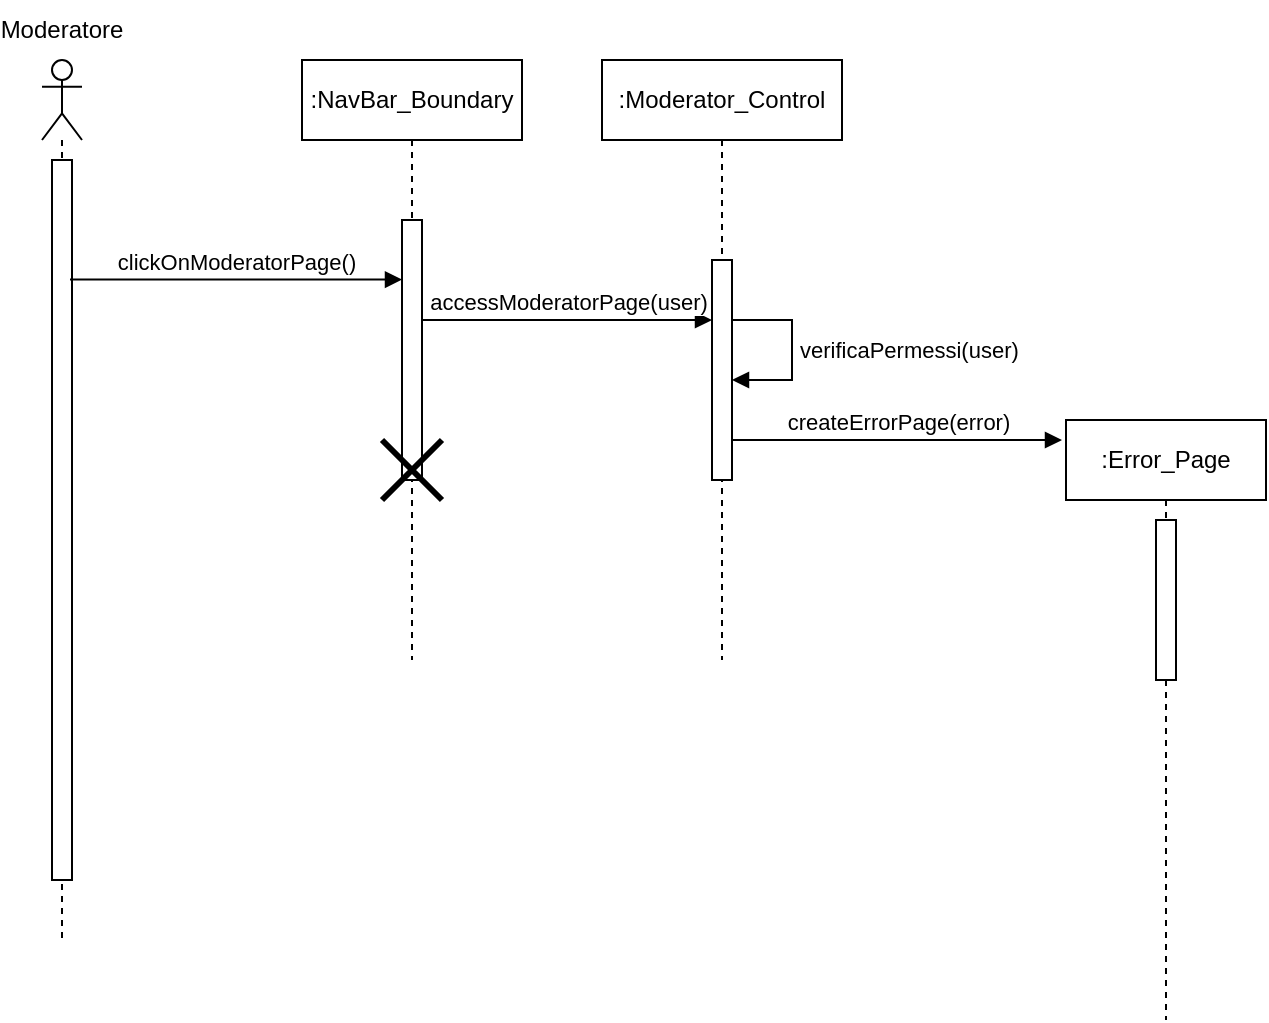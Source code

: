 <mxfile version="26.0.2">
  <diagram name="Page-1" id="zOEEpCLVx3BSE4MT3N1Z">
    <mxGraphModel dx="941" dy="744" grid="1" gridSize="10" guides="1" tooltips="1" connect="1" arrows="1" fold="1" page="1" pageScale="1" pageWidth="827" pageHeight="1169" math="0" shadow="0">
      <root>
        <mxCell id="0" />
        <mxCell id="1" parent="0" />
        <mxCell id="_eB5BenDUcCew26t4jTj-180" value="" style="shape=umlLifeline;perimeter=lifelinePerimeter;whiteSpace=wrap;html=1;container=1;dropTarget=0;collapsible=0;recursiveResize=0;outlineConnect=0;portConstraint=eastwest;newEdgeStyle={&quot;curved&quot;:0,&quot;rounded&quot;:0};participant=umlActor;" vertex="1" parent="1">
          <mxGeometry x="50" y="130" width="20" height="440" as="geometry" />
        </mxCell>
        <mxCell id="_eB5BenDUcCew26t4jTj-181" value="" style="html=1;points=[[0,0,0,0,5],[0,1,0,0,-5],[1,0,0,0,5],[1,1,0,0,-5]];perimeter=orthogonalPerimeter;outlineConnect=0;targetShapes=umlLifeline;portConstraint=eastwest;newEdgeStyle={&quot;curved&quot;:0,&quot;rounded&quot;:0};" vertex="1" parent="_eB5BenDUcCew26t4jTj-180">
          <mxGeometry x="5" y="50" width="10" height="360" as="geometry" />
        </mxCell>
        <mxCell id="_eB5BenDUcCew26t4jTj-182" value="Moderatore" style="text;html=1;align=center;verticalAlign=middle;whiteSpace=wrap;rounded=0;" vertex="1" parent="1">
          <mxGeometry x="30" y="100" width="60" height="30" as="geometry" />
        </mxCell>
        <mxCell id="_eB5BenDUcCew26t4jTj-202" value="clickOnModeratorPage()" style="html=1;verticalAlign=bottom;endArrow=block;curved=0;rounded=0;exitX=0.8;exitY=0.166;exitDx=0;exitDy=0;exitPerimeter=0;" edge="1" parent="1" target="_eB5BenDUcCew26t4jTj-204">
          <mxGeometry width="80" relative="1" as="geometry">
            <mxPoint x="64" y="239.76" as="sourcePoint" />
            <mxPoint x="220" y="240" as="targetPoint" />
          </mxGeometry>
        </mxCell>
        <mxCell id="_eB5BenDUcCew26t4jTj-203" value=":NavBar_Boundary" style="shape=umlLifeline;perimeter=lifelinePerimeter;whiteSpace=wrap;html=1;container=1;dropTarget=0;collapsible=0;recursiveResize=0;outlineConnect=0;portConstraint=eastwest;newEdgeStyle={&quot;curved&quot;:0,&quot;rounded&quot;:0};" vertex="1" parent="1">
          <mxGeometry x="180" y="130" width="110" height="300" as="geometry" />
        </mxCell>
        <mxCell id="_eB5BenDUcCew26t4jTj-204" value="" style="html=1;points=[[0,0,0,0,5],[0,1,0,0,-5],[1,0,0,0,5],[1,1,0,0,-5]];perimeter=orthogonalPerimeter;outlineConnect=0;targetShapes=umlLifeline;portConstraint=eastwest;newEdgeStyle={&quot;curved&quot;:0,&quot;rounded&quot;:0};" vertex="1" parent="_eB5BenDUcCew26t4jTj-203">
          <mxGeometry x="50" y="80" width="10" height="130" as="geometry" />
        </mxCell>
        <mxCell id="_eB5BenDUcCew26t4jTj-220" value="" style="shape=umlDestroy;whiteSpace=wrap;html=1;strokeWidth=3;targetShapes=umlLifeline;" vertex="1" parent="_eB5BenDUcCew26t4jTj-203">
          <mxGeometry x="40" y="190" width="30" height="30" as="geometry" />
        </mxCell>
        <mxCell id="_eB5BenDUcCew26t4jTj-205" value="accessModeratorPage(user)" style="html=1;verticalAlign=bottom;endArrow=block;curved=0;rounded=0;" edge="1" parent="1" target="_eB5BenDUcCew26t4jTj-207">
          <mxGeometry width="80" relative="1" as="geometry">
            <mxPoint x="240" y="260" as="sourcePoint" />
            <mxPoint x="380" y="260" as="targetPoint" />
          </mxGeometry>
        </mxCell>
        <mxCell id="_eB5BenDUcCew26t4jTj-206" value=":Moderator_Control" style="shape=umlLifeline;perimeter=lifelinePerimeter;whiteSpace=wrap;html=1;container=1;dropTarget=0;collapsible=0;recursiveResize=0;outlineConnect=0;portConstraint=eastwest;newEdgeStyle={&quot;curved&quot;:0,&quot;rounded&quot;:0};" vertex="1" parent="1">
          <mxGeometry x="330" y="130" width="120" height="300" as="geometry" />
        </mxCell>
        <mxCell id="_eB5BenDUcCew26t4jTj-207" value="" style="html=1;points=[[0,0,0,0,5],[0,1,0,0,-5],[1,0,0,0,5],[1,1,0,0,-5]];perimeter=orthogonalPerimeter;outlineConnect=0;targetShapes=umlLifeline;portConstraint=eastwest;newEdgeStyle={&quot;curved&quot;:0,&quot;rounded&quot;:0};" vertex="1" parent="_eB5BenDUcCew26t4jTj-206">
          <mxGeometry x="55" y="100" width="10" height="110" as="geometry" />
        </mxCell>
        <mxCell id="_eB5BenDUcCew26t4jTj-213" value="verificaPermessi(user)" style="html=1;align=left;spacingLeft=2;endArrow=block;rounded=0;edgeStyle=orthogonalEdgeStyle;curved=0;rounded=0;" edge="1" target="_eB5BenDUcCew26t4jTj-207" parent="_eB5BenDUcCew26t4jTj-206">
          <mxGeometry relative="1" as="geometry">
            <mxPoint x="65" y="130" as="sourcePoint" />
            <Array as="points">
              <mxPoint x="95" y="130" />
              <mxPoint x="95" y="160" />
            </Array>
            <mxPoint x="70" y="160" as="targetPoint" />
          </mxGeometry>
        </mxCell>
        <mxCell id="_eB5BenDUcCew26t4jTj-216" value="createErrorPage(error)" style="html=1;verticalAlign=bottom;endArrow=block;curved=0;rounded=0;" edge="1" parent="1" source="_eB5BenDUcCew26t4jTj-207">
          <mxGeometry width="80" relative="1" as="geometry">
            <mxPoint x="400" y="320" as="sourcePoint" />
            <mxPoint x="560" y="320" as="targetPoint" />
          </mxGeometry>
        </mxCell>
        <mxCell id="_eB5BenDUcCew26t4jTj-218" value=":Error_Page" style="shape=umlLifeline;perimeter=lifelinePerimeter;whiteSpace=wrap;html=1;container=1;dropTarget=0;collapsible=0;recursiveResize=0;outlineConnect=0;portConstraint=eastwest;newEdgeStyle={&quot;curved&quot;:0,&quot;rounded&quot;:0};" vertex="1" parent="1">
          <mxGeometry x="562" y="310" width="100" height="300" as="geometry" />
        </mxCell>
        <mxCell id="_eB5BenDUcCew26t4jTj-219" value="" style="html=1;points=[[0,0,0,0,5],[0,1,0,0,-5],[1,0,0,0,5],[1,1,0,0,-5]];perimeter=orthogonalPerimeter;outlineConnect=0;targetShapes=umlLifeline;portConstraint=eastwest;newEdgeStyle={&quot;curved&quot;:0,&quot;rounded&quot;:0};" vertex="1" parent="_eB5BenDUcCew26t4jTj-218">
          <mxGeometry x="45" y="50" width="10" height="80" as="geometry" />
        </mxCell>
      </root>
    </mxGraphModel>
  </diagram>
</mxfile>
